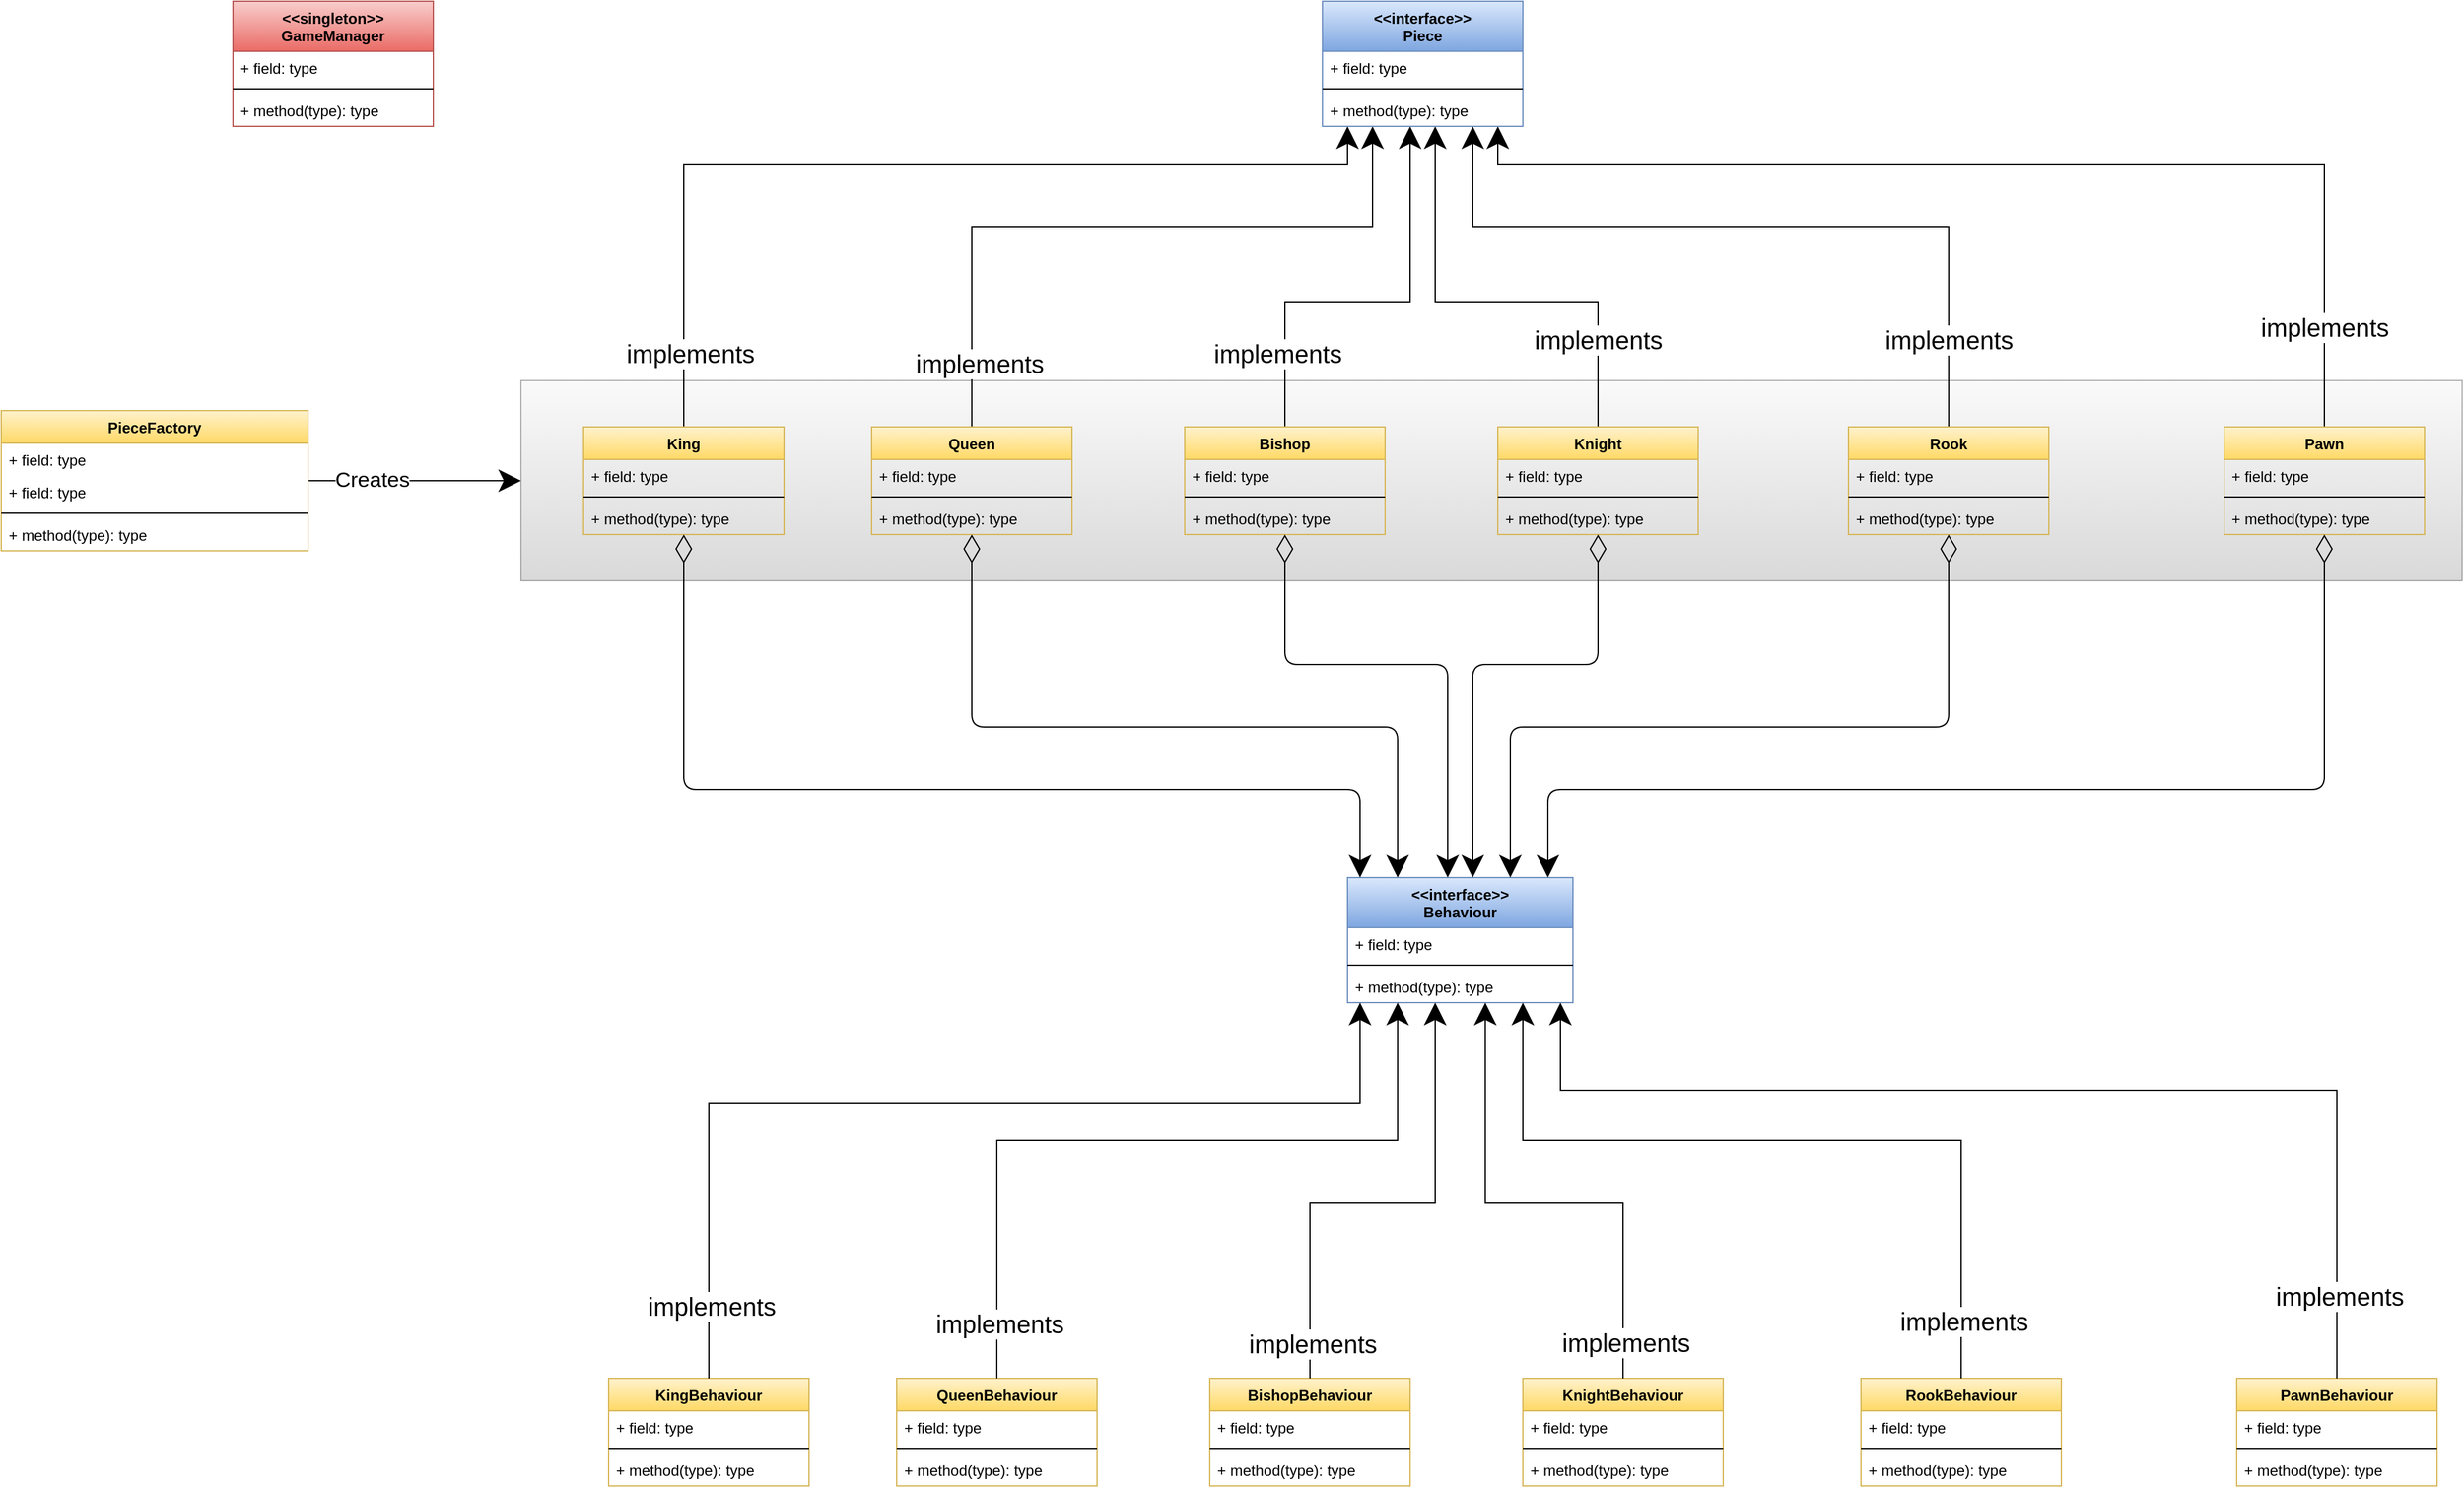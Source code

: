 <mxfile version="14.5.1" type="device"><diagram id="EQh-87Gpvj1f0Rfm5PL0" name="Página-1"><mxGraphModel dx="2519" dy="2157" grid="1" gridSize="10" guides="1" tooltips="1" connect="1" arrows="1" fold="1" page="1" pageScale="1" pageWidth="827" pageHeight="1169" math="0" shadow="0"><root><mxCell id="0"/><mxCell id="1" parent="0"/><mxCell id="8kSJEfI_ApkJXdD4S50R-58" value="" style="rounded=0;whiteSpace=wrap;html=1;gradientColor=#b3b3b3;fillColor=#f5f5f5;strokeColor=#666666;opacity=50;" vertex="1" parent="1"><mxGeometry x="-20" y="183" width="1550" height="160" as="geometry"/></mxCell><mxCell id="Xt4XU4Y_fHctqYImd2Vq-39" style="edgeStyle=elbowEdgeStyle;rounded=0;orthogonalLoop=1;jettySize=auto;html=1;exitX=0.5;exitY=0;exitDx=0;exitDy=0;elbow=vertical;endSize=15;" parent="1" source="Xt4XU4Y_fHctqYImd2Vq-1" target="Xt4XU4Y_fHctqYImd2Vq-29" edge="1"><mxGeometry relative="1" as="geometry"><Array as="points"><mxPoint x="760" y="10"/></Array></mxGeometry></mxCell><mxCell id="Xt4XU4Y_fHctqYImd2Vq-42" value="implements" style="edgeLabel;html=1;align=center;verticalAlign=middle;resizable=0;points=[];fontSize=20;" parent="Xt4XU4Y_fHctqYImd2Vq-39" vertex="1" connectable="0"><mxGeometry x="-0.886" y="-1" relative="1" as="geometry"><mxPoint x="-1" y="-28.57" as="offset"/></mxGeometry></mxCell><mxCell id="Xt4XU4Y_fHctqYImd2Vq-1" value="Pawn" style="swimlane;fontStyle=1;align=center;verticalAlign=top;childLayout=stackLayout;horizontal=1;startSize=26;horizontalStack=0;resizeParent=1;resizeParentMax=0;resizeLast=0;collapsible=1;marginBottom=0;gradientColor=#ffd966;fillColor=#fff2cc;strokeColor=#d6b656;" parent="1" vertex="1"><mxGeometry x="1340" y="220" width="160" height="86" as="geometry"/></mxCell><mxCell id="Xt4XU4Y_fHctqYImd2Vq-2" value="+ field: type" style="text;strokeColor=none;fillColor=none;align=left;verticalAlign=top;spacingLeft=4;spacingRight=4;overflow=hidden;rotatable=0;points=[[0,0.5],[1,0.5]];portConstraint=eastwest;" parent="Xt4XU4Y_fHctqYImd2Vq-1" vertex="1"><mxGeometry y="26" width="160" height="26" as="geometry"/></mxCell><mxCell id="Xt4XU4Y_fHctqYImd2Vq-3" value="" style="line;strokeWidth=1;fillColor=none;align=left;verticalAlign=middle;spacingTop=-1;spacingLeft=3;spacingRight=3;rotatable=0;labelPosition=right;points=[];portConstraint=eastwest;" parent="Xt4XU4Y_fHctqYImd2Vq-1" vertex="1"><mxGeometry y="52" width="160" height="8" as="geometry"/></mxCell><mxCell id="Xt4XU4Y_fHctqYImd2Vq-4" value="+ method(type): type" style="text;strokeColor=none;fillColor=none;align=left;verticalAlign=top;spacingLeft=4;spacingRight=4;overflow=hidden;rotatable=0;points=[[0,0.5],[1,0.5]];portConstraint=eastwest;" parent="Xt4XU4Y_fHctqYImd2Vq-1" vertex="1"><mxGeometry y="60" width="160" height="26" as="geometry"/></mxCell><mxCell id="Xt4XU4Y_fHctqYImd2Vq-34" style="edgeStyle=elbowEdgeStyle;rounded=0;orthogonalLoop=1;jettySize=auto;html=1;exitX=0.5;exitY=0;exitDx=0;exitDy=0;elbow=vertical;endSize=15;startSize=15;" parent="1" source="Xt4XU4Y_fHctqYImd2Vq-5" target="Xt4XU4Y_fHctqYImd2Vq-29" edge="1"><mxGeometry relative="1" as="geometry"><Array as="points"><mxPoint x="640" y="10"/><mxPoint x="640" y="20"/><mxPoint x="630" y="20"/><mxPoint x="640" y="20"/><mxPoint x="210" y="50"/></Array></mxGeometry></mxCell><mxCell id="Xt4XU4Y_fHctqYImd2Vq-45" value="implements" style="edgeLabel;html=1;align=center;verticalAlign=middle;resizable=0;points=[];fontSize=20;" parent="Xt4XU4Y_fHctqYImd2Vq-34" vertex="1" connectable="0"><mxGeometry x="-0.845" y="-5" relative="1" as="geometry"><mxPoint as="offset"/></mxGeometry></mxCell><mxCell id="Xt4XU4Y_fHctqYImd2Vq-5" value="King" style="swimlane;fontStyle=1;align=center;verticalAlign=top;childLayout=stackLayout;horizontal=1;startSize=26;horizontalStack=0;resizeParent=1;resizeParentMax=0;resizeLast=0;collapsible=1;marginBottom=0;gradientColor=#ffd966;fillColor=#fff2cc;strokeColor=#d6b656;" parent="1" vertex="1"><mxGeometry x="30" y="220" width="160" height="86" as="geometry"/></mxCell><mxCell id="Xt4XU4Y_fHctqYImd2Vq-6" value="+ field: type" style="text;strokeColor=none;fillColor=none;align=left;verticalAlign=top;spacingLeft=4;spacingRight=4;overflow=hidden;rotatable=0;points=[[0,0.5],[1,0.5]];portConstraint=eastwest;" parent="Xt4XU4Y_fHctqYImd2Vq-5" vertex="1"><mxGeometry y="26" width="160" height="26" as="geometry"/></mxCell><mxCell id="Xt4XU4Y_fHctqYImd2Vq-7" value="" style="line;strokeWidth=1;fillColor=none;align=left;verticalAlign=middle;spacingTop=-1;spacingLeft=3;spacingRight=3;rotatable=0;labelPosition=right;points=[];portConstraint=eastwest;" parent="Xt4XU4Y_fHctqYImd2Vq-5" vertex="1"><mxGeometry y="52" width="160" height="8" as="geometry"/></mxCell><mxCell id="Xt4XU4Y_fHctqYImd2Vq-8" value="+ method(type): type" style="text;strokeColor=none;fillColor=none;align=left;verticalAlign=top;spacingLeft=4;spacingRight=4;overflow=hidden;rotatable=0;points=[[0,0.5],[1,0.5]];portConstraint=eastwest;" parent="Xt4XU4Y_fHctqYImd2Vq-5" vertex="1"><mxGeometry y="60" width="160" height="26" as="geometry"/></mxCell><mxCell id="Xt4XU4Y_fHctqYImd2Vq-35" style="edgeStyle=elbowEdgeStyle;rounded=0;orthogonalLoop=1;jettySize=auto;html=1;exitX=0.5;exitY=0;exitDx=0;exitDy=0;elbow=vertical;endSize=15;startSize=15;" parent="1" source="Xt4XU4Y_fHctqYImd2Vq-9" target="Xt4XU4Y_fHctqYImd2Vq-29" edge="1"><mxGeometry relative="1" as="geometry"><Array as="points"><mxPoint x="660" y="60"/><mxPoint x="660" y="40"/></Array></mxGeometry></mxCell><mxCell id="Xt4XU4Y_fHctqYImd2Vq-44" value="implements" style="edgeLabel;html=1;align=center;verticalAlign=middle;resizable=0;points=[];fontSize=20;" parent="Xt4XU4Y_fHctqYImd2Vq-35" vertex="1" connectable="0"><mxGeometry x="-0.817" y="-6" relative="1" as="geometry"><mxPoint as="offset"/></mxGeometry></mxCell><mxCell id="Xt4XU4Y_fHctqYImd2Vq-9" value="Queen" style="swimlane;fontStyle=1;align=center;verticalAlign=top;childLayout=stackLayout;horizontal=1;startSize=26;horizontalStack=0;resizeParent=1;resizeParentMax=0;resizeLast=0;collapsible=1;marginBottom=0;gradientColor=#ffd966;fillColor=#fff2cc;strokeColor=#d6b656;" parent="1" vertex="1"><mxGeometry x="260" y="220" width="160" height="86" as="geometry"/></mxCell><mxCell id="Xt4XU4Y_fHctqYImd2Vq-10" value="+ field: type" style="text;strokeColor=none;fillColor=none;align=left;verticalAlign=top;spacingLeft=4;spacingRight=4;overflow=hidden;rotatable=0;points=[[0,0.5],[1,0.5]];portConstraint=eastwest;" parent="Xt4XU4Y_fHctqYImd2Vq-9" vertex="1"><mxGeometry y="26" width="160" height="26" as="geometry"/></mxCell><mxCell id="Xt4XU4Y_fHctqYImd2Vq-11" value="" style="line;strokeWidth=1;fillColor=none;align=left;verticalAlign=middle;spacingTop=-1;spacingLeft=3;spacingRight=3;rotatable=0;labelPosition=right;points=[];portConstraint=eastwest;" parent="Xt4XU4Y_fHctqYImd2Vq-9" vertex="1"><mxGeometry y="52" width="160" height="8" as="geometry"/></mxCell><mxCell id="Xt4XU4Y_fHctqYImd2Vq-12" value="+ method(type): type" style="text;strokeColor=none;fillColor=none;align=left;verticalAlign=top;spacingLeft=4;spacingRight=4;overflow=hidden;rotatable=0;points=[[0,0.5],[1,0.5]];portConstraint=eastwest;" parent="Xt4XU4Y_fHctqYImd2Vq-9" vertex="1"><mxGeometry y="60" width="160" height="26" as="geometry"/></mxCell><mxCell id="Xt4XU4Y_fHctqYImd2Vq-36" style="edgeStyle=elbowEdgeStyle;rounded=0;orthogonalLoop=1;jettySize=auto;html=1;exitX=0.5;exitY=0;exitDx=0;exitDy=0;elbow=vertical;endSize=15;startSize=15;" parent="1" source="Xt4XU4Y_fHctqYImd2Vq-13" target="Xt4XU4Y_fHctqYImd2Vq-29" edge="1"><mxGeometry relative="1" as="geometry"><Array as="points"><mxPoint x="690" y="120"/><mxPoint x="690" y="100"/><mxPoint x="690" y="50"/><mxPoint x="680" y="50"/><mxPoint x="690" y="70"/></Array></mxGeometry></mxCell><mxCell id="Xt4XU4Y_fHctqYImd2Vq-43" value="implements" style="edgeLabel;html=1;align=center;verticalAlign=middle;resizable=0;points=[];fontSize=20;" parent="Xt4XU4Y_fHctqYImd2Vq-36" vertex="1" connectable="0"><mxGeometry x="-0.809" y="6" relative="1" as="geometry"><mxPoint y="-27.14" as="offset"/></mxGeometry></mxCell><mxCell id="Xt4XU4Y_fHctqYImd2Vq-13" value="Bishop" style="swimlane;fontStyle=1;align=center;verticalAlign=top;childLayout=stackLayout;horizontal=1;startSize=26;horizontalStack=0;resizeParent=1;resizeParentMax=0;resizeLast=0;collapsible=1;marginBottom=0;gradientColor=#ffd966;fillColor=#fff2cc;strokeColor=#d6b656;" parent="1" vertex="1"><mxGeometry x="510" y="220" width="160" height="86" as="geometry"/></mxCell><mxCell id="Xt4XU4Y_fHctqYImd2Vq-14" value="+ field: type" style="text;strokeColor=none;fillColor=none;align=left;verticalAlign=top;spacingLeft=4;spacingRight=4;overflow=hidden;rotatable=0;points=[[0,0.5],[1,0.5]];portConstraint=eastwest;" parent="Xt4XU4Y_fHctqYImd2Vq-13" vertex="1"><mxGeometry y="26" width="160" height="26" as="geometry"/></mxCell><mxCell id="Xt4XU4Y_fHctqYImd2Vq-15" value="" style="line;strokeWidth=1;fillColor=none;align=left;verticalAlign=middle;spacingTop=-1;spacingLeft=3;spacingRight=3;rotatable=0;labelPosition=right;points=[];portConstraint=eastwest;" parent="Xt4XU4Y_fHctqYImd2Vq-13" vertex="1"><mxGeometry y="52" width="160" height="8" as="geometry"/></mxCell><mxCell id="Xt4XU4Y_fHctqYImd2Vq-16" value="+ method(type): type" style="text;strokeColor=none;fillColor=none;align=left;verticalAlign=top;spacingLeft=4;spacingRight=4;overflow=hidden;rotatable=0;points=[[0,0.5],[1,0.5]];portConstraint=eastwest;" parent="Xt4XU4Y_fHctqYImd2Vq-13" vertex="1"><mxGeometry y="60" width="160" height="26" as="geometry"/></mxCell><mxCell id="Xt4XU4Y_fHctqYImd2Vq-37" style="edgeStyle=elbowEdgeStyle;rounded=0;orthogonalLoop=1;jettySize=auto;html=1;exitX=0.5;exitY=0;exitDx=0;exitDy=0;elbow=vertical;endSize=15;" parent="1" source="Xt4XU4Y_fHctqYImd2Vq-17" target="Xt4XU4Y_fHctqYImd2Vq-29" edge="1"><mxGeometry relative="1" as="geometry"><Array as="points"><mxPoint x="710" y="120"/><mxPoint x="710" y="120"/><mxPoint x="710" y="100"/><mxPoint x="710" y="50"/><mxPoint x="720" y="60"/></Array></mxGeometry></mxCell><mxCell id="Xt4XU4Y_fHctqYImd2Vq-40" value="implements" style="edgeLabel;html=1;align=center;verticalAlign=middle;resizable=0;points=[];fontSize=20;" parent="Xt4XU4Y_fHctqYImd2Vq-37" vertex="1" connectable="0"><mxGeometry x="-0.818" relative="1" as="geometry"><mxPoint y="-36.67" as="offset"/></mxGeometry></mxCell><mxCell id="Xt4XU4Y_fHctqYImd2Vq-17" value="Knight" style="swimlane;fontStyle=1;align=center;verticalAlign=top;childLayout=stackLayout;horizontal=1;startSize=26;horizontalStack=0;resizeParent=1;resizeParentMax=0;resizeLast=0;collapsible=1;marginBottom=0;gradientColor=#ffd966;fillColor=#fff2cc;strokeColor=#d6b656;" parent="1" vertex="1"><mxGeometry x="760" y="220" width="160" height="86" as="geometry"/></mxCell><mxCell id="Xt4XU4Y_fHctqYImd2Vq-18" value="+ field: type" style="text;strokeColor=none;fillColor=none;align=left;verticalAlign=top;spacingLeft=4;spacingRight=4;overflow=hidden;rotatable=0;points=[[0,0.5],[1,0.5]];portConstraint=eastwest;" parent="Xt4XU4Y_fHctqYImd2Vq-17" vertex="1"><mxGeometry y="26" width="160" height="26" as="geometry"/></mxCell><mxCell id="Xt4XU4Y_fHctqYImd2Vq-19" value="" style="line;strokeWidth=1;fillColor=none;align=left;verticalAlign=middle;spacingTop=-1;spacingLeft=3;spacingRight=3;rotatable=0;labelPosition=right;points=[];portConstraint=eastwest;" parent="Xt4XU4Y_fHctqYImd2Vq-17" vertex="1"><mxGeometry y="52" width="160" height="8" as="geometry"/></mxCell><mxCell id="Xt4XU4Y_fHctqYImd2Vq-20" value="+ method(type): type" style="text;strokeColor=none;fillColor=none;align=left;verticalAlign=top;spacingLeft=4;spacingRight=4;overflow=hidden;rotatable=0;points=[[0,0.5],[1,0.5]];portConstraint=eastwest;" parent="Xt4XU4Y_fHctqYImd2Vq-17" vertex="1"><mxGeometry y="60" width="160" height="26" as="geometry"/></mxCell><mxCell id="Xt4XU4Y_fHctqYImd2Vq-38" style="edgeStyle=elbowEdgeStyle;rounded=0;orthogonalLoop=1;jettySize=auto;html=1;exitX=0.5;exitY=0;exitDx=0;exitDy=0;elbow=vertical;endSize=15;" parent="1" source="Xt4XU4Y_fHctqYImd2Vq-21" target="Xt4XU4Y_fHctqYImd2Vq-29" edge="1"><mxGeometry relative="1" as="geometry"><Array as="points"><mxPoint x="740" y="60"/><mxPoint x="740" y="40"/></Array></mxGeometry></mxCell><mxCell id="Xt4XU4Y_fHctqYImd2Vq-41" value="implements" style="edgeLabel;html=1;align=center;verticalAlign=middle;resizable=0;points=[];fontSize=20;" parent="Xt4XU4Y_fHctqYImd2Vq-38" vertex="1" connectable="0"><mxGeometry x="-0.857" y="-2" relative="1" as="geometry"><mxPoint x="-2" y="-25.43" as="offset"/></mxGeometry></mxCell><mxCell id="Xt4XU4Y_fHctqYImd2Vq-21" value="Rook" style="swimlane;fontStyle=1;align=center;verticalAlign=top;childLayout=stackLayout;horizontal=1;startSize=26;horizontalStack=0;resizeParent=1;resizeParentMax=0;resizeLast=0;collapsible=1;marginBottom=0;gradientColor=#ffd966;fillColor=#fff2cc;strokeColor=#d6b656;" parent="1" vertex="1"><mxGeometry x="1040" y="220" width="160" height="86" as="geometry"/></mxCell><mxCell id="Xt4XU4Y_fHctqYImd2Vq-22" value="+ field: type" style="text;strokeColor=none;fillColor=none;align=left;verticalAlign=top;spacingLeft=4;spacingRight=4;overflow=hidden;rotatable=0;points=[[0,0.5],[1,0.5]];portConstraint=eastwest;" parent="Xt4XU4Y_fHctqYImd2Vq-21" vertex="1"><mxGeometry y="26" width="160" height="26" as="geometry"/></mxCell><mxCell id="Xt4XU4Y_fHctqYImd2Vq-23" value="" style="line;strokeWidth=1;fillColor=none;align=left;verticalAlign=middle;spacingTop=-1;spacingLeft=3;spacingRight=3;rotatable=0;labelPosition=right;points=[];portConstraint=eastwest;" parent="Xt4XU4Y_fHctqYImd2Vq-21" vertex="1"><mxGeometry y="52" width="160" height="8" as="geometry"/></mxCell><mxCell id="Xt4XU4Y_fHctqYImd2Vq-24" value="+ method(type): type" style="text;strokeColor=none;fillColor=none;align=left;verticalAlign=top;spacingLeft=4;spacingRight=4;overflow=hidden;rotatable=0;points=[[0,0.5],[1,0.5]];portConstraint=eastwest;" parent="Xt4XU4Y_fHctqYImd2Vq-21" vertex="1"><mxGeometry y="60" width="160" height="26" as="geometry"/></mxCell><mxCell id="Xt4XU4Y_fHctqYImd2Vq-29" value="&lt;&lt;interface&gt;&gt;&#10;Piece" style="swimlane;fontStyle=1;align=center;verticalAlign=top;childLayout=stackLayout;horizontal=1;startSize=40;horizontalStack=0;resizeParent=1;resizeParentMax=0;resizeLast=0;collapsible=1;marginBottom=0;gradientColor=#7ea6e0;fillColor=#dae8fc;strokeColor=#6c8ebf;" parent="1" vertex="1"><mxGeometry x="620" y="-120" width="160" height="100" as="geometry"/></mxCell><mxCell id="Xt4XU4Y_fHctqYImd2Vq-30" value="+ field: type" style="text;strokeColor=none;fillColor=none;align=left;verticalAlign=top;spacingLeft=4;spacingRight=4;overflow=hidden;rotatable=0;points=[[0,0.5],[1,0.5]];portConstraint=eastwest;" parent="Xt4XU4Y_fHctqYImd2Vq-29" vertex="1"><mxGeometry y="40" width="160" height="26" as="geometry"/></mxCell><mxCell id="Xt4XU4Y_fHctqYImd2Vq-31" value="" style="line;strokeWidth=1;fillColor=none;align=left;verticalAlign=middle;spacingTop=-1;spacingLeft=3;spacingRight=3;rotatable=0;labelPosition=right;points=[];portConstraint=eastwest;" parent="Xt4XU4Y_fHctqYImd2Vq-29" vertex="1"><mxGeometry y="66" width="160" height="8" as="geometry"/></mxCell><mxCell id="Xt4XU4Y_fHctqYImd2Vq-32" value="+ method(type): type" style="text;strokeColor=none;fillColor=none;align=left;verticalAlign=top;spacingLeft=4;spacingRight=4;overflow=hidden;rotatable=0;points=[[0,0.5],[1,0.5]];portConstraint=eastwest;" parent="Xt4XU4Y_fHctqYImd2Vq-29" vertex="1"><mxGeometry y="74" width="160" height="26" as="geometry"/></mxCell><mxCell id="8kSJEfI_ApkJXdD4S50R-5" style="edgeStyle=elbowEdgeStyle;rounded=0;orthogonalLoop=1;jettySize=auto;html=1;endSize=15;startSize=15;elbow=vertical;" edge="1" parent="1" source="8kSJEfI_ApkJXdD4S50R-1" target="8kSJEfI_ApkJXdD4S50R-58"><mxGeometry relative="1" as="geometry"><mxPoint x="-2.274e-13" y="115.0" as="targetPoint"/></mxGeometry></mxCell><mxCell id="8kSJEfI_ApkJXdD4S50R-6" value="Creates" style="edgeLabel;html=1;align=center;verticalAlign=middle;resizable=0;points=[];fontSize=17;" vertex="1" connectable="0" parent="8kSJEfI_ApkJXdD4S50R-5"><mxGeometry x="-0.733" y="-3" relative="1" as="geometry"><mxPoint x="28.57" y="-3.57" as="offset"/></mxGeometry></mxCell><mxCell id="8kSJEfI_ApkJXdD4S50R-1" value="PieceFactory" style="swimlane;fontStyle=1;align=center;verticalAlign=top;childLayout=stackLayout;horizontal=1;startSize=26;horizontalStack=0;resizeParent=1;resizeParentMax=0;resizeLast=0;collapsible=1;marginBottom=0;gradientColor=#ffd966;fillColor=#fff2cc;strokeColor=#d6b656;" vertex="1" parent="1"><mxGeometry x="-435" y="207" width="245" height="112" as="geometry"/></mxCell><mxCell id="8kSJEfI_ApkJXdD4S50R-2" value="+ field: type" style="text;strokeColor=none;fillColor=none;align=left;verticalAlign=top;spacingLeft=4;spacingRight=4;overflow=hidden;rotatable=0;points=[[0,0.5],[1,0.5]];portConstraint=eastwest;" vertex="1" parent="8kSJEfI_ApkJXdD4S50R-1"><mxGeometry y="26" width="245" height="26" as="geometry"/></mxCell><mxCell id="8kSJEfI_ApkJXdD4S50R-15" value="+ field: type" style="text;strokeColor=none;fillColor=none;align=left;verticalAlign=top;spacingLeft=4;spacingRight=4;overflow=hidden;rotatable=0;points=[[0,0.5],[1,0.5]];portConstraint=eastwest;" vertex="1" parent="8kSJEfI_ApkJXdD4S50R-1"><mxGeometry y="52" width="245" height="26" as="geometry"/></mxCell><mxCell id="8kSJEfI_ApkJXdD4S50R-3" value="" style="line;strokeWidth=1;fillColor=none;align=left;verticalAlign=middle;spacingTop=-1;spacingLeft=3;spacingRight=3;rotatable=0;labelPosition=right;points=[];portConstraint=eastwest;" vertex="1" parent="8kSJEfI_ApkJXdD4S50R-1"><mxGeometry y="78" width="245" height="8" as="geometry"/></mxCell><mxCell id="8kSJEfI_ApkJXdD4S50R-4" value="+ method(type): type" style="text;strokeColor=none;fillColor=none;align=left;verticalAlign=top;spacingLeft=4;spacingRight=4;overflow=hidden;rotatable=0;points=[[0,0.5],[1,0.5]];portConstraint=eastwest;" vertex="1" parent="8kSJEfI_ApkJXdD4S50R-1"><mxGeometry y="86" width="245" height="26" as="geometry"/></mxCell><mxCell id="8kSJEfI_ApkJXdD4S50R-7" value="&lt;&lt;singleton&gt;&gt;&#10;GameManager" style="swimlane;fontStyle=1;align=center;verticalAlign=top;childLayout=stackLayout;horizontal=1;startSize=40;horizontalStack=0;resizeParent=1;resizeParentMax=0;resizeLast=0;collapsible=1;marginBottom=0;gradientColor=#ea6b66;fillColor=#f8cecc;strokeColor=#b85450;" vertex="1" parent="1"><mxGeometry x="-250" y="-120" width="160" height="100" as="geometry"/></mxCell><mxCell id="8kSJEfI_ApkJXdD4S50R-8" value="+ field: type" style="text;strokeColor=none;fillColor=none;align=left;verticalAlign=top;spacingLeft=4;spacingRight=4;overflow=hidden;rotatable=0;points=[[0,0.5],[1,0.5]];portConstraint=eastwest;" vertex="1" parent="8kSJEfI_ApkJXdD4S50R-7"><mxGeometry y="40" width="160" height="26" as="geometry"/></mxCell><mxCell id="8kSJEfI_ApkJXdD4S50R-9" value="" style="line;strokeWidth=1;fillColor=none;align=left;verticalAlign=middle;spacingTop=-1;spacingLeft=3;spacingRight=3;rotatable=0;labelPosition=right;points=[];portConstraint=eastwest;" vertex="1" parent="8kSJEfI_ApkJXdD4S50R-7"><mxGeometry y="66" width="160" height="8" as="geometry"/></mxCell><mxCell id="8kSJEfI_ApkJXdD4S50R-10" value="+ method(type): type" style="text;strokeColor=none;fillColor=none;align=left;verticalAlign=top;spacingLeft=4;spacingRight=4;overflow=hidden;rotatable=0;points=[[0,0.5],[1,0.5]];portConstraint=eastwest;" vertex="1" parent="8kSJEfI_ApkJXdD4S50R-7"><mxGeometry y="74" width="160" height="26" as="geometry"/></mxCell><mxCell id="8kSJEfI_ApkJXdD4S50R-11" value="&lt;&lt;interface&gt;&gt;&#10;Behaviour" style="swimlane;fontStyle=1;align=center;verticalAlign=top;childLayout=stackLayout;horizontal=1;startSize=40;horizontalStack=0;resizeParent=1;resizeParentMax=0;resizeLast=0;collapsible=1;marginBottom=0;gradientColor=#7ea6e0;fillColor=#dae8fc;strokeColor=#6c8ebf;" vertex="1" parent="1"><mxGeometry x="640" y="580" width="180" height="100" as="geometry"/></mxCell><mxCell id="8kSJEfI_ApkJXdD4S50R-12" value="+ field: type" style="text;strokeColor=none;fillColor=none;align=left;verticalAlign=top;spacingLeft=4;spacingRight=4;overflow=hidden;rotatable=0;points=[[0,0.5],[1,0.5]];portConstraint=eastwest;" vertex="1" parent="8kSJEfI_ApkJXdD4S50R-11"><mxGeometry y="40" width="180" height="26" as="geometry"/></mxCell><mxCell id="8kSJEfI_ApkJXdD4S50R-13" value="" style="line;strokeWidth=1;fillColor=none;align=left;verticalAlign=middle;spacingTop=-1;spacingLeft=3;spacingRight=3;rotatable=0;labelPosition=right;points=[];portConstraint=eastwest;" vertex="1" parent="8kSJEfI_ApkJXdD4S50R-11"><mxGeometry y="66" width="180" height="8" as="geometry"/></mxCell><mxCell id="8kSJEfI_ApkJXdD4S50R-14" value="+ method(type): type" style="text;strokeColor=none;fillColor=none;align=left;verticalAlign=top;spacingLeft=4;spacingRight=4;overflow=hidden;rotatable=0;points=[[0,0.5],[1,0.5]];portConstraint=eastwest;" vertex="1" parent="8kSJEfI_ApkJXdD4S50R-11"><mxGeometry y="74" width="180" height="26" as="geometry"/></mxCell><mxCell id="8kSJEfI_ApkJXdD4S50R-16" value="QueenBehaviour" style="swimlane;fontStyle=1;align=center;verticalAlign=top;childLayout=stackLayout;horizontal=1;startSize=26;horizontalStack=0;resizeParent=1;resizeParentMax=0;resizeLast=0;collapsible=1;marginBottom=0;gradientColor=#ffd966;fillColor=#fff2cc;strokeColor=#d6b656;" vertex="1" parent="1"><mxGeometry x="280" y="980" width="160" height="86" as="geometry"/></mxCell><mxCell id="8kSJEfI_ApkJXdD4S50R-17" value="+ field: type" style="text;strokeColor=none;fillColor=none;align=left;verticalAlign=top;spacingLeft=4;spacingRight=4;overflow=hidden;rotatable=0;points=[[0,0.5],[1,0.5]];portConstraint=eastwest;" vertex="1" parent="8kSJEfI_ApkJXdD4S50R-16"><mxGeometry y="26" width="160" height="26" as="geometry"/></mxCell><mxCell id="8kSJEfI_ApkJXdD4S50R-18" value="" style="line;strokeWidth=1;fillColor=none;align=left;verticalAlign=middle;spacingTop=-1;spacingLeft=3;spacingRight=3;rotatable=0;labelPosition=right;points=[];portConstraint=eastwest;" vertex="1" parent="8kSJEfI_ApkJXdD4S50R-16"><mxGeometry y="52" width="160" height="8" as="geometry"/></mxCell><mxCell id="8kSJEfI_ApkJXdD4S50R-19" value="+ method(type): type" style="text;strokeColor=none;fillColor=none;align=left;verticalAlign=top;spacingLeft=4;spacingRight=4;overflow=hidden;rotatable=0;points=[[0,0.5],[1,0.5]];portConstraint=eastwest;" vertex="1" parent="8kSJEfI_ApkJXdD4S50R-16"><mxGeometry y="60" width="160" height="26" as="geometry"/></mxCell><mxCell id="8kSJEfI_ApkJXdD4S50R-20" value="KingBehaviour" style="swimlane;fontStyle=1;align=center;verticalAlign=top;childLayout=stackLayout;horizontal=1;startSize=26;horizontalStack=0;resizeParent=1;resizeParentMax=0;resizeLast=0;collapsible=1;marginBottom=0;gradientColor=#ffd966;fillColor=#fff2cc;strokeColor=#d6b656;" vertex="1" parent="1"><mxGeometry x="50" y="980" width="160" height="86" as="geometry"/></mxCell><mxCell id="8kSJEfI_ApkJXdD4S50R-21" value="+ field: type" style="text;strokeColor=none;fillColor=none;align=left;verticalAlign=top;spacingLeft=4;spacingRight=4;overflow=hidden;rotatable=0;points=[[0,0.5],[1,0.5]];portConstraint=eastwest;" vertex="1" parent="8kSJEfI_ApkJXdD4S50R-20"><mxGeometry y="26" width="160" height="26" as="geometry"/></mxCell><mxCell id="8kSJEfI_ApkJXdD4S50R-22" value="" style="line;strokeWidth=1;fillColor=none;align=left;verticalAlign=middle;spacingTop=-1;spacingLeft=3;spacingRight=3;rotatable=0;labelPosition=right;points=[];portConstraint=eastwest;" vertex="1" parent="8kSJEfI_ApkJXdD4S50R-20"><mxGeometry y="52" width="160" height="8" as="geometry"/></mxCell><mxCell id="8kSJEfI_ApkJXdD4S50R-23" value="+ method(type): type" style="text;strokeColor=none;fillColor=none;align=left;verticalAlign=top;spacingLeft=4;spacingRight=4;overflow=hidden;rotatable=0;points=[[0,0.5],[1,0.5]];portConstraint=eastwest;" vertex="1" parent="8kSJEfI_ApkJXdD4S50R-20"><mxGeometry y="60" width="160" height="26" as="geometry"/></mxCell><mxCell id="8kSJEfI_ApkJXdD4S50R-24" value="BishopBehaviour" style="swimlane;fontStyle=1;align=center;verticalAlign=top;childLayout=stackLayout;horizontal=1;startSize=26;horizontalStack=0;resizeParent=1;resizeParentMax=0;resizeLast=0;collapsible=1;marginBottom=0;gradientColor=#ffd966;fillColor=#fff2cc;strokeColor=#d6b656;" vertex="1" parent="1"><mxGeometry x="530" y="980" width="160" height="86" as="geometry"/></mxCell><mxCell id="8kSJEfI_ApkJXdD4S50R-25" value="+ field: type" style="text;strokeColor=none;fillColor=none;align=left;verticalAlign=top;spacingLeft=4;spacingRight=4;overflow=hidden;rotatable=0;points=[[0,0.5],[1,0.5]];portConstraint=eastwest;" vertex="1" parent="8kSJEfI_ApkJXdD4S50R-24"><mxGeometry y="26" width="160" height="26" as="geometry"/></mxCell><mxCell id="8kSJEfI_ApkJXdD4S50R-26" value="" style="line;strokeWidth=1;fillColor=none;align=left;verticalAlign=middle;spacingTop=-1;spacingLeft=3;spacingRight=3;rotatable=0;labelPosition=right;points=[];portConstraint=eastwest;" vertex="1" parent="8kSJEfI_ApkJXdD4S50R-24"><mxGeometry y="52" width="160" height="8" as="geometry"/></mxCell><mxCell id="8kSJEfI_ApkJXdD4S50R-27" value="+ method(type): type" style="text;strokeColor=none;fillColor=none;align=left;verticalAlign=top;spacingLeft=4;spacingRight=4;overflow=hidden;rotatable=0;points=[[0,0.5],[1,0.5]];portConstraint=eastwest;" vertex="1" parent="8kSJEfI_ApkJXdD4S50R-24"><mxGeometry y="60" width="160" height="26" as="geometry"/></mxCell><mxCell id="8kSJEfI_ApkJXdD4S50R-28" value="KnightBehaviour" style="swimlane;fontStyle=1;align=center;verticalAlign=top;childLayout=stackLayout;horizontal=1;startSize=26;horizontalStack=0;resizeParent=1;resizeParentMax=0;resizeLast=0;collapsible=1;marginBottom=0;gradientColor=#ffd966;fillColor=#fff2cc;strokeColor=#d6b656;" vertex="1" parent="1"><mxGeometry x="780" y="980" width="160" height="86" as="geometry"/></mxCell><mxCell id="8kSJEfI_ApkJXdD4S50R-29" value="+ field: type" style="text;strokeColor=none;fillColor=none;align=left;verticalAlign=top;spacingLeft=4;spacingRight=4;overflow=hidden;rotatable=0;points=[[0,0.5],[1,0.5]];portConstraint=eastwest;" vertex="1" parent="8kSJEfI_ApkJXdD4S50R-28"><mxGeometry y="26" width="160" height="26" as="geometry"/></mxCell><mxCell id="8kSJEfI_ApkJXdD4S50R-30" value="" style="line;strokeWidth=1;fillColor=none;align=left;verticalAlign=middle;spacingTop=-1;spacingLeft=3;spacingRight=3;rotatable=0;labelPosition=right;points=[];portConstraint=eastwest;" vertex="1" parent="8kSJEfI_ApkJXdD4S50R-28"><mxGeometry y="52" width="160" height="8" as="geometry"/></mxCell><mxCell id="8kSJEfI_ApkJXdD4S50R-31" value="+ method(type): type" style="text;strokeColor=none;fillColor=none;align=left;verticalAlign=top;spacingLeft=4;spacingRight=4;overflow=hidden;rotatable=0;points=[[0,0.5],[1,0.5]];portConstraint=eastwest;" vertex="1" parent="8kSJEfI_ApkJXdD4S50R-28"><mxGeometry y="60" width="160" height="26" as="geometry"/></mxCell><mxCell id="8kSJEfI_ApkJXdD4S50R-32" value="RookBehaviour" style="swimlane;fontStyle=1;align=center;verticalAlign=top;childLayout=stackLayout;horizontal=1;startSize=26;horizontalStack=0;resizeParent=1;resizeParentMax=0;resizeLast=0;collapsible=1;marginBottom=0;gradientColor=#ffd966;fillColor=#fff2cc;strokeColor=#d6b656;" vertex="1" parent="1"><mxGeometry x="1050" y="980" width="160" height="86" as="geometry"/></mxCell><mxCell id="8kSJEfI_ApkJXdD4S50R-33" value="+ field: type" style="text;strokeColor=none;fillColor=none;align=left;verticalAlign=top;spacingLeft=4;spacingRight=4;overflow=hidden;rotatable=0;points=[[0,0.5],[1,0.5]];portConstraint=eastwest;" vertex="1" parent="8kSJEfI_ApkJXdD4S50R-32"><mxGeometry y="26" width="160" height="26" as="geometry"/></mxCell><mxCell id="8kSJEfI_ApkJXdD4S50R-34" value="" style="line;strokeWidth=1;fillColor=none;align=left;verticalAlign=middle;spacingTop=-1;spacingLeft=3;spacingRight=3;rotatable=0;labelPosition=right;points=[];portConstraint=eastwest;" vertex="1" parent="8kSJEfI_ApkJXdD4S50R-32"><mxGeometry y="52" width="160" height="8" as="geometry"/></mxCell><mxCell id="8kSJEfI_ApkJXdD4S50R-35" value="+ method(type): type" style="text;strokeColor=none;fillColor=none;align=left;verticalAlign=top;spacingLeft=4;spacingRight=4;overflow=hidden;rotatable=0;points=[[0,0.5],[1,0.5]];portConstraint=eastwest;" vertex="1" parent="8kSJEfI_ApkJXdD4S50R-32"><mxGeometry y="60" width="160" height="26" as="geometry"/></mxCell><mxCell id="8kSJEfI_ApkJXdD4S50R-36" value="PawnBehaviour" style="swimlane;fontStyle=1;align=center;verticalAlign=top;childLayout=stackLayout;horizontal=1;startSize=26;horizontalStack=0;resizeParent=1;resizeParentMax=0;resizeLast=0;collapsible=1;marginBottom=0;gradientColor=#ffd966;fillColor=#fff2cc;strokeColor=#d6b656;" vertex="1" parent="1"><mxGeometry x="1350" y="980" width="160" height="86" as="geometry"/></mxCell><mxCell id="8kSJEfI_ApkJXdD4S50R-37" value="+ field: type" style="text;strokeColor=none;fillColor=none;align=left;verticalAlign=top;spacingLeft=4;spacingRight=4;overflow=hidden;rotatable=0;points=[[0,0.5],[1,0.5]];portConstraint=eastwest;" vertex="1" parent="8kSJEfI_ApkJXdD4S50R-36"><mxGeometry y="26" width="160" height="26" as="geometry"/></mxCell><mxCell id="8kSJEfI_ApkJXdD4S50R-38" value="" style="line;strokeWidth=1;fillColor=none;align=left;verticalAlign=middle;spacingTop=-1;spacingLeft=3;spacingRight=3;rotatable=0;labelPosition=right;points=[];portConstraint=eastwest;" vertex="1" parent="8kSJEfI_ApkJXdD4S50R-36"><mxGeometry y="52" width="160" height="8" as="geometry"/></mxCell><mxCell id="8kSJEfI_ApkJXdD4S50R-39" value="+ method(type): type" style="text;strokeColor=none;fillColor=none;align=left;verticalAlign=top;spacingLeft=4;spacingRight=4;overflow=hidden;rotatable=0;points=[[0,0.5],[1,0.5]];portConstraint=eastwest;" vertex="1" parent="8kSJEfI_ApkJXdD4S50R-36"><mxGeometry y="60" width="160" height="26" as="geometry"/></mxCell><mxCell id="8kSJEfI_ApkJXdD4S50R-40" style="edgeStyle=elbowEdgeStyle;rounded=0;orthogonalLoop=1;jettySize=auto;html=1;elbow=vertical;endSize=15;" edge="1" parent="1" source="8kSJEfI_ApkJXdD4S50R-36" target="8kSJEfI_ApkJXdD4S50R-11"><mxGeometry relative="1" as="geometry"><Array as="points"><mxPoint x="810" y="750"/><mxPoint x="800" y="750"/><mxPoint x="780" y="790"/><mxPoint x="750" y="790"/><mxPoint x="1130" y="770"/><mxPoint x="890" y="560"/><mxPoint x="890" y="540"/></Array><mxPoint x="1270" y="720" as="sourcePoint"/><mxPoint x="890" y="480.0" as="targetPoint"/></mxGeometry></mxCell><mxCell id="8kSJEfI_ApkJXdD4S50R-41" value="implements" style="edgeLabel;html=1;align=center;verticalAlign=middle;resizable=0;points=[];fontSize=20;" vertex="1" connectable="0" parent="8kSJEfI_ApkJXdD4S50R-40"><mxGeometry x="-0.857" y="-2" relative="1" as="geometry"><mxPoint as="offset"/></mxGeometry></mxCell><mxCell id="8kSJEfI_ApkJXdD4S50R-42" style="edgeStyle=elbowEdgeStyle;rounded=0;orthogonalLoop=1;jettySize=auto;html=1;elbow=vertical;endSize=15;" edge="1" parent="1" source="8kSJEfI_ApkJXdD4S50R-32" target="8kSJEfI_ApkJXdD4S50R-11"><mxGeometry relative="1" as="geometry"><Array as="points"><mxPoint x="780" y="790"/><mxPoint x="780" y="750"/><mxPoint x="770" y="790"/><mxPoint x="750" y="730"/><mxPoint x="720" y="730"/><mxPoint x="720" y="770"/><mxPoint x="920" y="740"/><mxPoint x="760" y="800"/><mxPoint x="1140" y="780"/><mxPoint x="900" y="570"/><mxPoint x="900" y="550"/></Array><mxPoint x="1430" y="576" as="sourcePoint"/><mxPoint x="760" y="880" as="targetPoint"/></mxGeometry></mxCell><mxCell id="8kSJEfI_ApkJXdD4S50R-43" value="implements" style="edgeLabel;html=1;align=center;verticalAlign=middle;resizable=0;points=[];fontSize=20;" vertex="1" connectable="0" parent="8kSJEfI_ApkJXdD4S50R-42"><mxGeometry x="-0.857" y="-2" relative="1" as="geometry"><mxPoint as="offset"/></mxGeometry></mxCell><mxCell id="8kSJEfI_ApkJXdD4S50R-44" style="edgeStyle=elbowEdgeStyle;rounded=0;orthogonalLoop=1;jettySize=auto;html=1;elbow=vertical;endSize=15;" edge="1" parent="1" source="8kSJEfI_ApkJXdD4S50R-28" target="8kSJEfI_ApkJXdD4S50R-11"><mxGeometry relative="1" as="geometry"><Array as="points"><mxPoint x="750" y="840"/><mxPoint x="850" y="780"/><mxPoint x="720" y="710"/><mxPoint x="680" y="660"/><mxPoint x="690" y="700"/><mxPoint x="690" y="750"/><mxPoint x="730" y="780"/><mxPoint x="930" y="750"/><mxPoint x="770" y="810"/><mxPoint x="1150" y="790"/><mxPoint x="910" y="580"/><mxPoint x="910" y="560"/></Array><mxPoint x="870" y="660" as="sourcePoint"/><mxPoint x="730" y="880" as="targetPoint"/></mxGeometry></mxCell><mxCell id="8kSJEfI_ApkJXdD4S50R-45" value="implements" style="edgeLabel;html=1;align=center;verticalAlign=middle;resizable=0;points=[];fontSize=20;" vertex="1" connectable="0" parent="8kSJEfI_ApkJXdD4S50R-44"><mxGeometry x="-0.857" y="-2" relative="1" as="geometry"><mxPoint as="offset"/></mxGeometry></mxCell><mxCell id="8kSJEfI_ApkJXdD4S50R-46" style="edgeStyle=elbowEdgeStyle;rounded=0;orthogonalLoop=1;jettySize=auto;html=1;elbow=vertical;endSize=15;" edge="1" parent="1" source="8kSJEfI_ApkJXdD4S50R-24" target="8kSJEfI_ApkJXdD4S50R-11"><mxGeometry relative="1" as="geometry"><Array as="points"><mxPoint x="710" y="840"/><mxPoint x="690" y="710"/><mxPoint x="650" y="770"/><mxPoint x="550" y="660"/><mxPoint x="690" y="670"/><mxPoint x="700" y="710"/><mxPoint x="700" y="760"/><mxPoint x="740" y="790"/><mxPoint x="940" y="760"/><mxPoint x="780" y="820"/><mxPoint x="1160" y="800"/><mxPoint x="920" y="590"/><mxPoint x="920" y="570"/></Array><mxPoint x="850" y="566" as="sourcePoint"/><mxPoint x="690" y="880" as="targetPoint"/></mxGeometry></mxCell><mxCell id="8kSJEfI_ApkJXdD4S50R-47" value="implements" style="edgeLabel;html=1;align=center;verticalAlign=middle;resizable=0;points=[];fontSize=20;" vertex="1" connectable="0" parent="8kSJEfI_ApkJXdD4S50R-46"><mxGeometry x="-0.857" y="-2" relative="1" as="geometry"><mxPoint as="offset"/></mxGeometry></mxCell><mxCell id="8kSJEfI_ApkJXdD4S50R-48" style="edgeStyle=elbowEdgeStyle;rounded=0;orthogonalLoop=1;jettySize=auto;html=1;elbow=vertical;endSize=15;" edge="1" parent="1" source="8kSJEfI_ApkJXdD4S50R-16" target="8kSJEfI_ApkJXdD4S50R-11"><mxGeometry relative="1" as="geometry"><Array as="points"><mxPoint x="680" y="790"/><mxPoint x="660" y="730"/><mxPoint x="640" y="740"/><mxPoint x="700" y="720"/><mxPoint x="660" y="780"/><mxPoint x="560" y="670"/><mxPoint x="700" y="680"/><mxPoint x="710" y="720"/><mxPoint x="710" y="770"/><mxPoint x="750" y="800"/><mxPoint x="950" y="770"/><mxPoint x="790" y="830"/><mxPoint x="1170" y="810"/><mxPoint x="930" y="600"/><mxPoint x="930" y="580"/></Array><mxPoint x="600" y="566" as="sourcePoint"/><mxPoint x="700" y="880" as="targetPoint"/></mxGeometry></mxCell><mxCell id="8kSJEfI_ApkJXdD4S50R-49" value="implements" style="edgeLabel;html=1;align=center;verticalAlign=middle;resizable=0;points=[];fontSize=20;" vertex="1" connectable="0" parent="8kSJEfI_ApkJXdD4S50R-48"><mxGeometry x="-0.857" y="-2" relative="1" as="geometry"><mxPoint as="offset"/></mxGeometry></mxCell><mxCell id="8kSJEfI_ApkJXdD4S50R-50" style="edgeStyle=elbowEdgeStyle;rounded=0;orthogonalLoop=1;jettySize=auto;html=1;elbow=vertical;endSize=15;" edge="1" parent="1" source="8kSJEfI_ApkJXdD4S50R-20" target="8kSJEfI_ApkJXdD4S50R-11"><mxGeometry relative="1" as="geometry"><Array as="points"><mxPoint x="650" y="760"/><mxPoint x="680" y="790"/><mxPoint x="680" y="780"/><mxPoint x="700" y="750"/><mxPoint x="690" y="750"/><mxPoint x="690" y="750"/><mxPoint x="640" y="790"/><mxPoint x="580" y="760"/><mxPoint x="650" y="750"/><mxPoint x="710" y="730"/><mxPoint x="670" y="790"/><mxPoint x="570" y="680"/><mxPoint x="710" y="690"/><mxPoint x="720" y="730"/><mxPoint x="720" y="780"/><mxPoint x="760" y="810"/><mxPoint x="960" y="780"/><mxPoint x="800" y="840"/><mxPoint x="1180" y="820"/><mxPoint x="940" y="610"/><mxPoint x="940" y="590"/></Array><mxPoint x="350" y="566" as="sourcePoint"/><mxPoint x="520" y="900" as="targetPoint"/></mxGeometry></mxCell><mxCell id="8kSJEfI_ApkJXdD4S50R-51" value="implements" style="edgeLabel;html=1;align=center;verticalAlign=middle;resizable=0;points=[];fontSize=20;" vertex="1" connectable="0" parent="8kSJEfI_ApkJXdD4S50R-50"><mxGeometry x="-0.857" y="-2" relative="1" as="geometry"><mxPoint as="offset"/></mxGeometry></mxCell><mxCell id="8kSJEfI_ApkJXdD4S50R-52" value="" style="endArrow=classic;endFill=1;endSize=15;html=1;startArrow=diamondThin;startFill=0;startSize=20;edgeStyle=elbowEdgeStyle;elbow=vertical;" edge="1" parent="1" source="Xt4XU4Y_fHctqYImd2Vq-5" target="8kSJEfI_ApkJXdD4S50R-11"><mxGeometry width="160" relative="1" as="geometry"><mxPoint x="600" y="480" as="sourcePoint"/><mxPoint x="760" y="480" as="targetPoint"/><Array as="points"><mxPoint x="650" y="510"/></Array></mxGeometry></mxCell><mxCell id="8kSJEfI_ApkJXdD4S50R-53" value="" style="endArrow=classic;endFill=1;endSize=15;html=1;startArrow=diamondThin;startFill=0;startSize=20;edgeStyle=elbowEdgeStyle;elbow=vertical;" edge="1" parent="1" source="Xt4XU4Y_fHctqYImd2Vq-9" target="8kSJEfI_ApkJXdD4S50R-11"><mxGeometry width="160" relative="1" as="geometry"><mxPoint x="120" y="316" as="sourcePoint"/><mxPoint x="660" y="590" as="targetPoint"/><Array as="points"><mxPoint x="680" y="460"/><mxPoint x="650" y="460"/><mxPoint x="660" y="520"/></Array></mxGeometry></mxCell><mxCell id="8kSJEfI_ApkJXdD4S50R-54" value="" style="endArrow=classic;endFill=1;endSize=15;html=1;startArrow=diamondThin;startFill=0;startSize=20;edgeStyle=elbowEdgeStyle;elbow=vertical;" edge="1" parent="1" source="Xt4XU4Y_fHctqYImd2Vq-13" target="8kSJEfI_ApkJXdD4S50R-11"><mxGeometry width="160" relative="1" as="geometry"><mxPoint x="350" y="316" as="sourcePoint"/><mxPoint x="690" y="590" as="targetPoint"/><Array as="points"><mxPoint x="720" y="410"/><mxPoint x="690" y="470"/><mxPoint x="660" y="470"/><mxPoint x="670" y="530"/></Array></mxGeometry></mxCell><mxCell id="8kSJEfI_ApkJXdD4S50R-55" value="" style="endArrow=classic;endFill=1;endSize=15;html=1;startArrow=diamondThin;startFill=0;startSize=20;edgeStyle=elbowEdgeStyle;elbow=vertical;" edge="1" parent="1" source="Xt4XU4Y_fHctqYImd2Vq-17" target="8kSJEfI_ApkJXdD4S50R-11"><mxGeometry width="160" relative="1" as="geometry"><mxPoint x="600" y="316" as="sourcePoint"/><mxPoint x="730" y="590" as="targetPoint"/><Array as="points"><mxPoint x="740" y="410"/><mxPoint x="730" y="420"/><mxPoint x="700" y="480"/><mxPoint x="670" y="480"/><mxPoint x="680" y="540"/></Array></mxGeometry></mxCell><mxCell id="8kSJEfI_ApkJXdD4S50R-56" value="" style="endArrow=classic;endFill=1;endSize=15;html=1;startArrow=diamondThin;startFill=0;startSize=20;edgeStyle=elbowEdgeStyle;elbow=vertical;" edge="1" parent="1" source="Xt4XU4Y_fHctqYImd2Vq-21" target="8kSJEfI_ApkJXdD4S50R-11"><mxGeometry width="160" relative="1" as="geometry"><mxPoint x="850" y="316" as="sourcePoint"/><mxPoint x="750" y="590" as="targetPoint"/><Array as="points"><mxPoint x="770" y="460"/><mxPoint x="750" y="420"/><mxPoint x="740" y="430"/><mxPoint x="710" y="490"/><mxPoint x="680" y="490"/><mxPoint x="690" y="550"/></Array></mxGeometry></mxCell><mxCell id="8kSJEfI_ApkJXdD4S50R-57" value="" style="endArrow=classic;endFill=1;endSize=15;html=1;startArrow=diamondThin;startFill=0;startSize=20;edgeStyle=elbowEdgeStyle;elbow=vertical;" edge="1" parent="1" source="Xt4XU4Y_fHctqYImd2Vq-1" target="8kSJEfI_ApkJXdD4S50R-11"><mxGeometry width="160" relative="1" as="geometry"><mxPoint x="1130" y="316" as="sourcePoint"/><mxPoint x="790" y="600" as="targetPoint"/><Array as="points"><mxPoint x="800" y="510"/><mxPoint x="860" y="510"/><mxPoint x="780" y="470"/><mxPoint x="760" y="430"/><mxPoint x="750" y="440"/><mxPoint x="720" y="500"/><mxPoint x="690" y="500"/><mxPoint x="700" y="560"/></Array></mxGeometry></mxCell></root></mxGraphModel></diagram></mxfile>